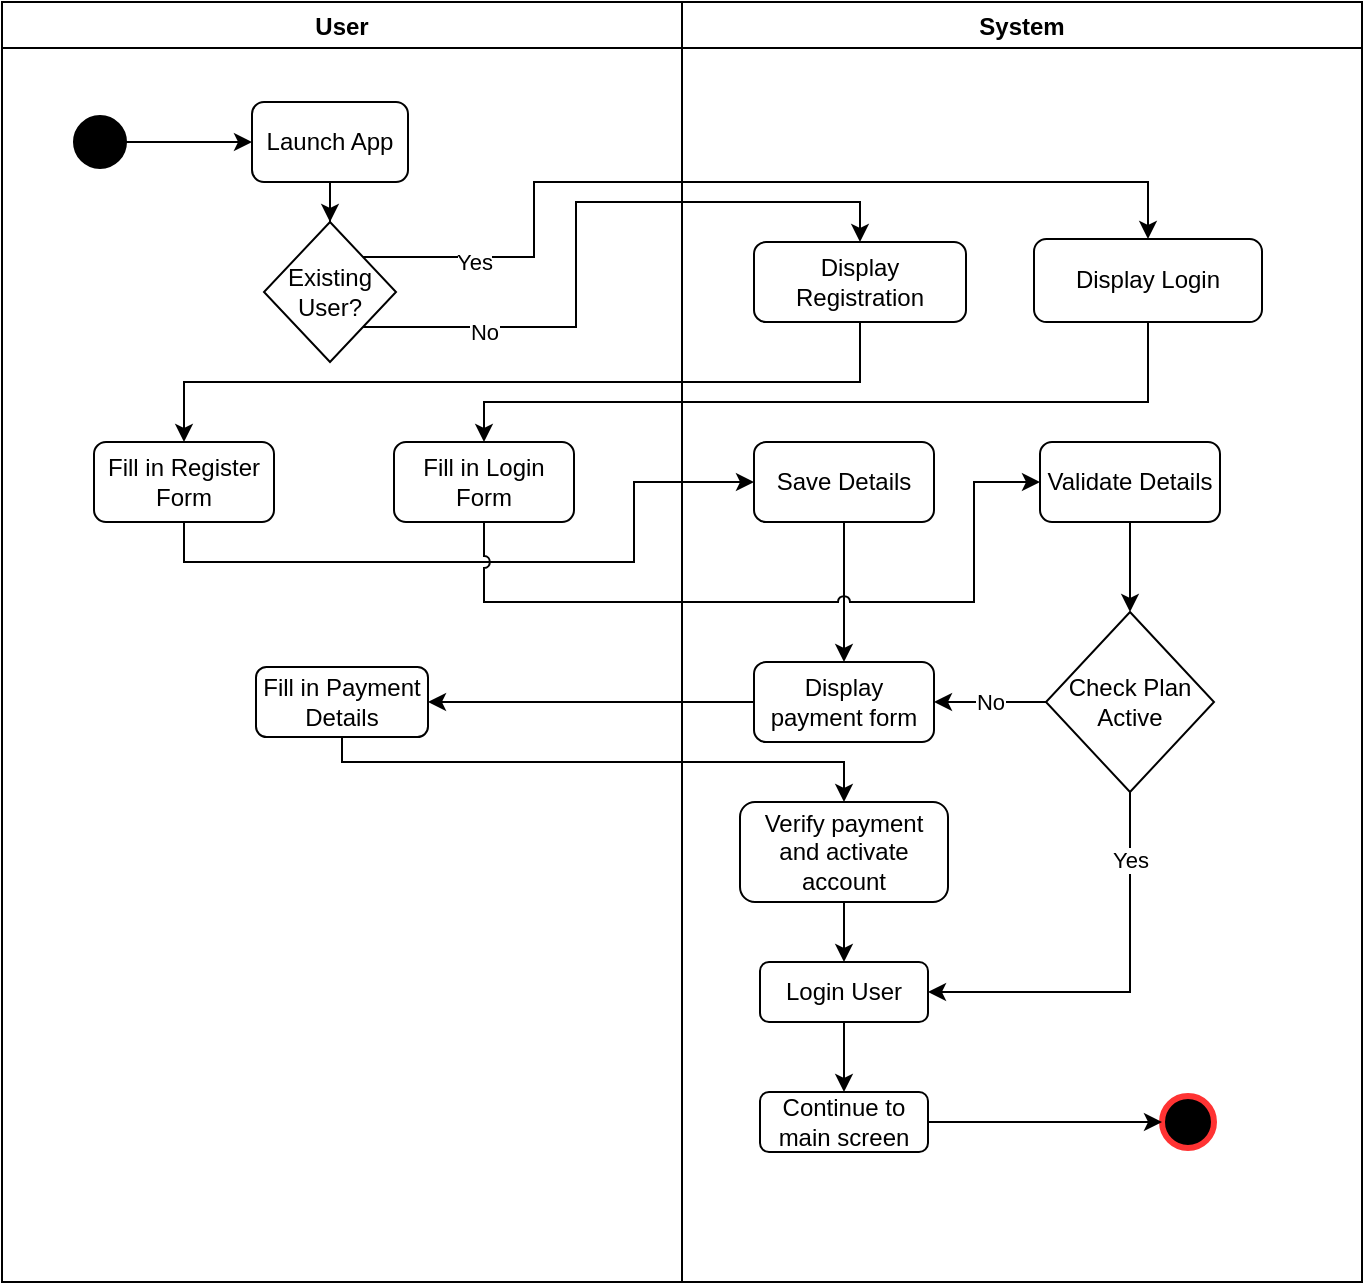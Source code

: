 <mxfile version="20.5.1" type="device"><diagram id="prtHgNgQTEPvFCAcTncT" name="Page-1"><mxGraphModel dx="1354" dy="694" grid="1" gridSize="10" guides="1" tooltips="1" connect="1" arrows="1" fold="1" page="1" pageScale="1" pageWidth="827" pageHeight="1169" math="0" shadow="0"><root><mxCell id="0"/><mxCell id="1" parent="0"/><mxCell id="Bpd_rrWLvKvchORH9dOv-3" value="" style="group" vertex="1" connectable="0" parent="1"><mxGeometry x="74" y="40" width="680" height="640" as="geometry"/></mxCell><mxCell id="Bpd_rrWLvKvchORH9dOv-1" value="User" style="swimlane;" vertex="1" parent="Bpd_rrWLvKvchORH9dOv-3"><mxGeometry width="340" height="640" as="geometry"/></mxCell><mxCell id="Bpd_rrWLvKvchORH9dOv-4" value="" style="ellipse;whiteSpace=wrap;html=1;aspect=fixed;fillColor=#000000;" vertex="1" parent="Bpd_rrWLvKvchORH9dOv-1"><mxGeometry x="36" y="57" width="26" height="26" as="geometry"/></mxCell><mxCell id="Bpd_rrWLvKvchORH9dOv-6" value="" style="edgeStyle=orthogonalEdgeStyle;rounded=0;orthogonalLoop=1;jettySize=auto;html=1;entryX=0;entryY=0.5;entryDx=0;entryDy=0;exitX=1;exitY=0.5;exitDx=0;exitDy=0;" edge="1" parent="Bpd_rrWLvKvchORH9dOv-1" source="Bpd_rrWLvKvchORH9dOv-4" target="Bpd_rrWLvKvchORH9dOv-13"><mxGeometry relative="1" as="geometry"><mxPoint x="126" y="120" as="targetPoint"/></mxGeometry></mxCell><mxCell id="Bpd_rrWLvKvchORH9dOv-65" value="" style="edgeStyle=orthogonalEdgeStyle;rounded=0;jumpStyle=arc;orthogonalLoop=1;jettySize=auto;html=1;" edge="1" parent="Bpd_rrWLvKvchORH9dOv-1" source="Bpd_rrWLvKvchORH9dOv-13" target="Bpd_rrWLvKvchORH9dOv-14"><mxGeometry relative="1" as="geometry"/></mxCell><mxCell id="Bpd_rrWLvKvchORH9dOv-13" value="Launch App" style="rounded=1;whiteSpace=wrap;html=1;fillColor=#FFFFFF;" vertex="1" parent="Bpd_rrWLvKvchORH9dOv-1"><mxGeometry x="125" y="50" width="78" height="40" as="geometry"/></mxCell><mxCell id="Bpd_rrWLvKvchORH9dOv-14" value="Existing &lt;br&gt;User?" style="rhombus;whiteSpace=wrap;html=1;fillColor=#FFFFFF;" vertex="1" parent="Bpd_rrWLvKvchORH9dOv-1"><mxGeometry x="131" y="110" width="66" height="70" as="geometry"/></mxCell><mxCell id="Bpd_rrWLvKvchORH9dOv-18" value="Fill in Register Form" style="rounded=1;whiteSpace=wrap;html=1;fillColor=#FFFFFF;" vertex="1" parent="Bpd_rrWLvKvchORH9dOv-1"><mxGeometry x="46" y="220" width="90" height="40" as="geometry"/></mxCell><mxCell id="Bpd_rrWLvKvchORH9dOv-23" value="Fill in Payment&lt;br&gt;Details" style="rounded=1;whiteSpace=wrap;html=1;fillColor=#FFFFFF;" vertex="1" parent="Bpd_rrWLvKvchORH9dOv-1"><mxGeometry x="127" y="332.5" width="86" height="35" as="geometry"/></mxCell><mxCell id="Bpd_rrWLvKvchORH9dOv-63" value="Fill in Login Form" style="rounded=1;whiteSpace=wrap;html=1;fillColor=#FFFFFF;" vertex="1" parent="Bpd_rrWLvKvchORH9dOv-1"><mxGeometry x="196" y="220" width="90" height="40" as="geometry"/></mxCell><mxCell id="Bpd_rrWLvKvchORH9dOv-2" value="System" style="swimlane;" vertex="1" parent="Bpd_rrWLvKvchORH9dOv-3"><mxGeometry x="340" width="340" height="640" as="geometry"/></mxCell><mxCell id="Bpd_rrWLvKvchORH9dOv-5" value="Display Registration" style="rounded=1;whiteSpace=wrap;html=1;fillColor=#FFFFFF;" vertex="1" parent="Bpd_rrWLvKvchORH9dOv-2"><mxGeometry x="36" y="120" width="106" height="40" as="geometry"/></mxCell><mxCell id="Bpd_rrWLvKvchORH9dOv-78" style="edgeStyle=orthogonalEdgeStyle;rounded=0;jumpStyle=arc;orthogonalLoop=1;jettySize=auto;html=1;entryX=0.5;entryY=0;entryDx=0;entryDy=0;" edge="1" parent="Bpd_rrWLvKvchORH9dOv-2" source="Bpd_rrWLvKvchORH9dOv-19" target="Bpd_rrWLvKvchORH9dOv-24"><mxGeometry relative="1" as="geometry"/></mxCell><mxCell id="Bpd_rrWLvKvchORH9dOv-19" value="Save Details" style="rounded=1;whiteSpace=wrap;html=1;fillColor=#FFFFFF;" vertex="1" parent="Bpd_rrWLvKvchORH9dOv-2"><mxGeometry x="36" y="220" width="90" height="40" as="geometry"/></mxCell><mxCell id="Bpd_rrWLvKvchORH9dOv-24" value="Display payment form" style="rounded=1;whiteSpace=wrap;html=1;fillColor=#FFFFFF;" vertex="1" parent="Bpd_rrWLvKvchORH9dOv-2"><mxGeometry x="36" y="330" width="90" height="40" as="geometry"/></mxCell><mxCell id="Bpd_rrWLvKvchORH9dOv-82" style="edgeStyle=orthogonalEdgeStyle;rounded=0;jumpStyle=arc;orthogonalLoop=1;jettySize=auto;html=1;entryX=0.5;entryY=0;entryDx=0;entryDy=0;" edge="1" parent="Bpd_rrWLvKvchORH9dOv-2" source="Bpd_rrWLvKvchORH9dOv-27" target="Bpd_rrWLvKvchORH9dOv-29"><mxGeometry relative="1" as="geometry"/></mxCell><mxCell id="Bpd_rrWLvKvchORH9dOv-27" value="Verify payment and activate account" style="rounded=1;whiteSpace=wrap;html=1;fillColor=#FFFFFF;" vertex="1" parent="Bpd_rrWLvKvchORH9dOv-2"><mxGeometry x="29" y="400" width="104" height="50" as="geometry"/></mxCell><mxCell id="Bpd_rrWLvKvchORH9dOv-83" style="edgeStyle=orthogonalEdgeStyle;rounded=0;jumpStyle=arc;orthogonalLoop=1;jettySize=auto;html=1;entryX=0.5;entryY=0;entryDx=0;entryDy=0;" edge="1" parent="Bpd_rrWLvKvchORH9dOv-2" source="Bpd_rrWLvKvchORH9dOv-29" target="Bpd_rrWLvKvchORH9dOv-64"><mxGeometry relative="1" as="geometry"/></mxCell><mxCell id="Bpd_rrWLvKvchORH9dOv-29" value="Login User" style="rounded=1;whiteSpace=wrap;html=1;fillColor=#FFFFFF;" vertex="1" parent="Bpd_rrWLvKvchORH9dOv-2"><mxGeometry x="39" y="480" width="84" height="30" as="geometry"/></mxCell><mxCell id="Bpd_rrWLvKvchORH9dOv-34" value="Display Login" style="rounded=1;whiteSpace=wrap;html=1;fillColor=#FFFFFF;" vertex="1" parent="Bpd_rrWLvKvchORH9dOv-2"><mxGeometry x="176" y="118.5" width="114" height="41.5" as="geometry"/></mxCell><mxCell id="Bpd_rrWLvKvchORH9dOv-79" style="edgeStyle=orthogonalEdgeStyle;rounded=0;jumpStyle=arc;orthogonalLoop=1;jettySize=auto;html=1;entryX=0.5;entryY=0;entryDx=0;entryDy=0;" edge="1" parent="Bpd_rrWLvKvchORH9dOv-2" source="Bpd_rrWLvKvchORH9dOv-41" target="Bpd_rrWLvKvchORH9dOv-42"><mxGeometry relative="1" as="geometry"/></mxCell><mxCell id="Bpd_rrWLvKvchORH9dOv-41" value="Validate Details" style="rounded=1;whiteSpace=wrap;html=1;fillColor=#FFFFFF;" vertex="1" parent="Bpd_rrWLvKvchORH9dOv-2"><mxGeometry x="179" y="220" width="90" height="40" as="geometry"/></mxCell><mxCell id="Bpd_rrWLvKvchORH9dOv-80" value="No" style="edgeStyle=orthogonalEdgeStyle;rounded=0;jumpStyle=arc;orthogonalLoop=1;jettySize=auto;html=1;entryX=1;entryY=0.5;entryDx=0;entryDy=0;" edge="1" parent="Bpd_rrWLvKvchORH9dOv-2" source="Bpd_rrWLvKvchORH9dOv-42" target="Bpd_rrWLvKvchORH9dOv-24"><mxGeometry relative="1" as="geometry"/></mxCell><mxCell id="Bpd_rrWLvKvchORH9dOv-85" style="edgeStyle=orthogonalEdgeStyle;rounded=0;jumpStyle=arc;orthogonalLoop=1;jettySize=auto;html=1;entryX=1;entryY=0.5;entryDx=0;entryDy=0;" edge="1" parent="Bpd_rrWLvKvchORH9dOv-2" source="Bpd_rrWLvKvchORH9dOv-42" target="Bpd_rrWLvKvchORH9dOv-29"><mxGeometry relative="1" as="geometry"><Array as="points"><mxPoint x="224" y="495"/></Array></mxGeometry></mxCell><mxCell id="Bpd_rrWLvKvchORH9dOv-86" value="Yes" style="edgeLabel;html=1;align=center;verticalAlign=middle;resizable=0;points=[];" vertex="1" connectable="0" parent="Bpd_rrWLvKvchORH9dOv-85"><mxGeometry x="-0.668" relative="1" as="geometry"><mxPoint as="offset"/></mxGeometry></mxCell><mxCell id="Bpd_rrWLvKvchORH9dOv-42" value="Check Plan&lt;br&gt;Active" style="rhombus;whiteSpace=wrap;html=1;fillColor=#FFFFFF;" vertex="1" parent="Bpd_rrWLvKvchORH9dOv-2"><mxGeometry x="182" y="305" width="84" height="90" as="geometry"/></mxCell><mxCell id="Bpd_rrWLvKvchORH9dOv-30" value="" style="ellipse;whiteSpace=wrap;html=1;aspect=fixed;fillColor=#000000;strokeColor=#FF3333;strokeWidth=3;perimeterSpacing=0;shadow=0;sketch=0;gradientColor=none;" vertex="1" parent="Bpd_rrWLvKvchORH9dOv-2"><mxGeometry x="240" y="547" width="26" height="26" as="geometry"/></mxCell><mxCell id="Bpd_rrWLvKvchORH9dOv-64" value="Continue to main screen" style="rounded=1;whiteSpace=wrap;html=1;fillColor=#FFFFFF;" vertex="1" parent="Bpd_rrWLvKvchORH9dOv-2"><mxGeometry x="39" y="545" width="84" height="30" as="geometry"/></mxCell><mxCell id="Bpd_rrWLvKvchORH9dOv-84" style="edgeStyle=orthogonalEdgeStyle;rounded=0;jumpStyle=arc;orthogonalLoop=1;jettySize=auto;html=1;entryX=0;entryY=0.5;entryDx=0;entryDy=0;" edge="1" parent="Bpd_rrWLvKvchORH9dOv-2" source="Bpd_rrWLvKvchORH9dOv-64" target="Bpd_rrWLvKvchORH9dOv-30"><mxGeometry relative="1" as="geometry"><mxPoint x="216" y="560" as="targetPoint"/></mxGeometry></mxCell><mxCell id="Bpd_rrWLvKvchORH9dOv-70" style="edgeStyle=orthogonalEdgeStyle;rounded=0;jumpStyle=arc;orthogonalLoop=1;jettySize=auto;html=1;exitX=1;exitY=0;exitDx=0;exitDy=0;entryX=0.5;entryY=0;entryDx=0;entryDy=0;" edge="1" parent="Bpd_rrWLvKvchORH9dOv-3" source="Bpd_rrWLvKvchORH9dOv-14" target="Bpd_rrWLvKvchORH9dOv-34"><mxGeometry relative="1" as="geometry"><Array as="points"><mxPoint x="266" y="128"/><mxPoint x="266" y="90"/><mxPoint x="573" y="90"/></Array></mxGeometry></mxCell><mxCell id="Bpd_rrWLvKvchORH9dOv-71" value="Yes" style="edgeLabel;html=1;align=center;verticalAlign=middle;resizable=0;points=[];" vertex="1" connectable="0" parent="Bpd_rrWLvKvchORH9dOv-70"><mxGeometry x="-0.333" y="-1" relative="1" as="geometry"><mxPoint x="-60" y="39" as="offset"/></mxGeometry></mxCell><mxCell id="Bpd_rrWLvKvchORH9dOv-72" style="edgeStyle=orthogonalEdgeStyle;rounded=0;jumpStyle=arc;orthogonalLoop=1;jettySize=auto;html=1;exitX=1;exitY=1;exitDx=0;exitDy=0;entryX=0.5;entryY=0;entryDx=0;entryDy=0;" edge="1" parent="Bpd_rrWLvKvchORH9dOv-3" source="Bpd_rrWLvKvchORH9dOv-14" target="Bpd_rrWLvKvchORH9dOv-5"><mxGeometry relative="1" as="geometry"><Array as="points"><mxPoint x="287" y="163"/><mxPoint x="287" y="100"/><mxPoint x="429" y="100"/></Array></mxGeometry></mxCell><mxCell id="Bpd_rrWLvKvchORH9dOv-73" value="No" style="edgeLabel;html=1;align=center;verticalAlign=middle;resizable=0;points=[];" vertex="1" connectable="0" parent="Bpd_rrWLvKvchORH9dOv-72"><mxGeometry x="-0.466" y="-2" relative="1" as="geometry"><mxPoint x="-28" as="offset"/></mxGeometry></mxCell><mxCell id="Bpd_rrWLvKvchORH9dOv-74" style="edgeStyle=orthogonalEdgeStyle;rounded=0;jumpStyle=arc;orthogonalLoop=1;jettySize=auto;html=1;entryX=0.5;entryY=0;entryDx=0;entryDy=0;" edge="1" parent="Bpd_rrWLvKvchORH9dOv-3" source="Bpd_rrWLvKvchORH9dOv-5" target="Bpd_rrWLvKvchORH9dOv-18"><mxGeometry relative="1" as="geometry"><Array as="points"><mxPoint x="429" y="190"/><mxPoint x="91" y="190"/></Array></mxGeometry></mxCell><mxCell id="Bpd_rrWLvKvchORH9dOv-75" style="edgeStyle=orthogonalEdgeStyle;rounded=0;jumpStyle=arc;orthogonalLoop=1;jettySize=auto;html=1;entryX=0.5;entryY=0;entryDx=0;entryDy=0;" edge="1" parent="Bpd_rrWLvKvchORH9dOv-3" source="Bpd_rrWLvKvchORH9dOv-34" target="Bpd_rrWLvKvchORH9dOv-63"><mxGeometry relative="1" as="geometry"><Array as="points"><mxPoint x="573" y="200"/><mxPoint x="241" y="200"/></Array></mxGeometry></mxCell><mxCell id="Bpd_rrWLvKvchORH9dOv-76" style="edgeStyle=orthogonalEdgeStyle;rounded=0;jumpStyle=arc;orthogonalLoop=1;jettySize=auto;html=1;entryX=0;entryY=0.5;entryDx=0;entryDy=0;" edge="1" parent="Bpd_rrWLvKvchORH9dOv-3" source="Bpd_rrWLvKvchORH9dOv-18" target="Bpd_rrWLvKvchORH9dOv-19"><mxGeometry relative="1" as="geometry"><Array as="points"><mxPoint x="91" y="280"/><mxPoint x="316" y="280"/><mxPoint x="316" y="240"/></Array></mxGeometry></mxCell><mxCell id="Bpd_rrWLvKvchORH9dOv-77" style="edgeStyle=orthogonalEdgeStyle;rounded=0;jumpStyle=arc;orthogonalLoop=1;jettySize=auto;html=1;entryX=0;entryY=0.5;entryDx=0;entryDy=0;" edge="1" parent="Bpd_rrWLvKvchORH9dOv-3" source="Bpd_rrWLvKvchORH9dOv-63" target="Bpd_rrWLvKvchORH9dOv-41"><mxGeometry relative="1" as="geometry"><Array as="points"><mxPoint x="241" y="300"/><mxPoint x="486" y="300"/><mxPoint x="486" y="240"/></Array></mxGeometry></mxCell><mxCell id="Bpd_rrWLvKvchORH9dOv-87" style="edgeStyle=orthogonalEdgeStyle;rounded=0;jumpStyle=arc;orthogonalLoop=1;jettySize=auto;html=1;entryX=1;entryY=0.5;entryDx=0;entryDy=0;" edge="1" parent="Bpd_rrWLvKvchORH9dOv-3" source="Bpd_rrWLvKvchORH9dOv-24" target="Bpd_rrWLvKvchORH9dOv-23"><mxGeometry relative="1" as="geometry"/></mxCell><mxCell id="Bpd_rrWLvKvchORH9dOv-88" style="edgeStyle=orthogonalEdgeStyle;rounded=0;jumpStyle=arc;orthogonalLoop=1;jettySize=auto;html=1;entryX=0.5;entryY=0;entryDx=0;entryDy=0;" edge="1" parent="Bpd_rrWLvKvchORH9dOv-3" source="Bpd_rrWLvKvchORH9dOv-23" target="Bpd_rrWLvKvchORH9dOv-27"><mxGeometry relative="1" as="geometry"><Array as="points"><mxPoint x="170" y="380"/><mxPoint x="421" y="380"/></Array></mxGeometry></mxCell></root></mxGraphModel></diagram></mxfile>